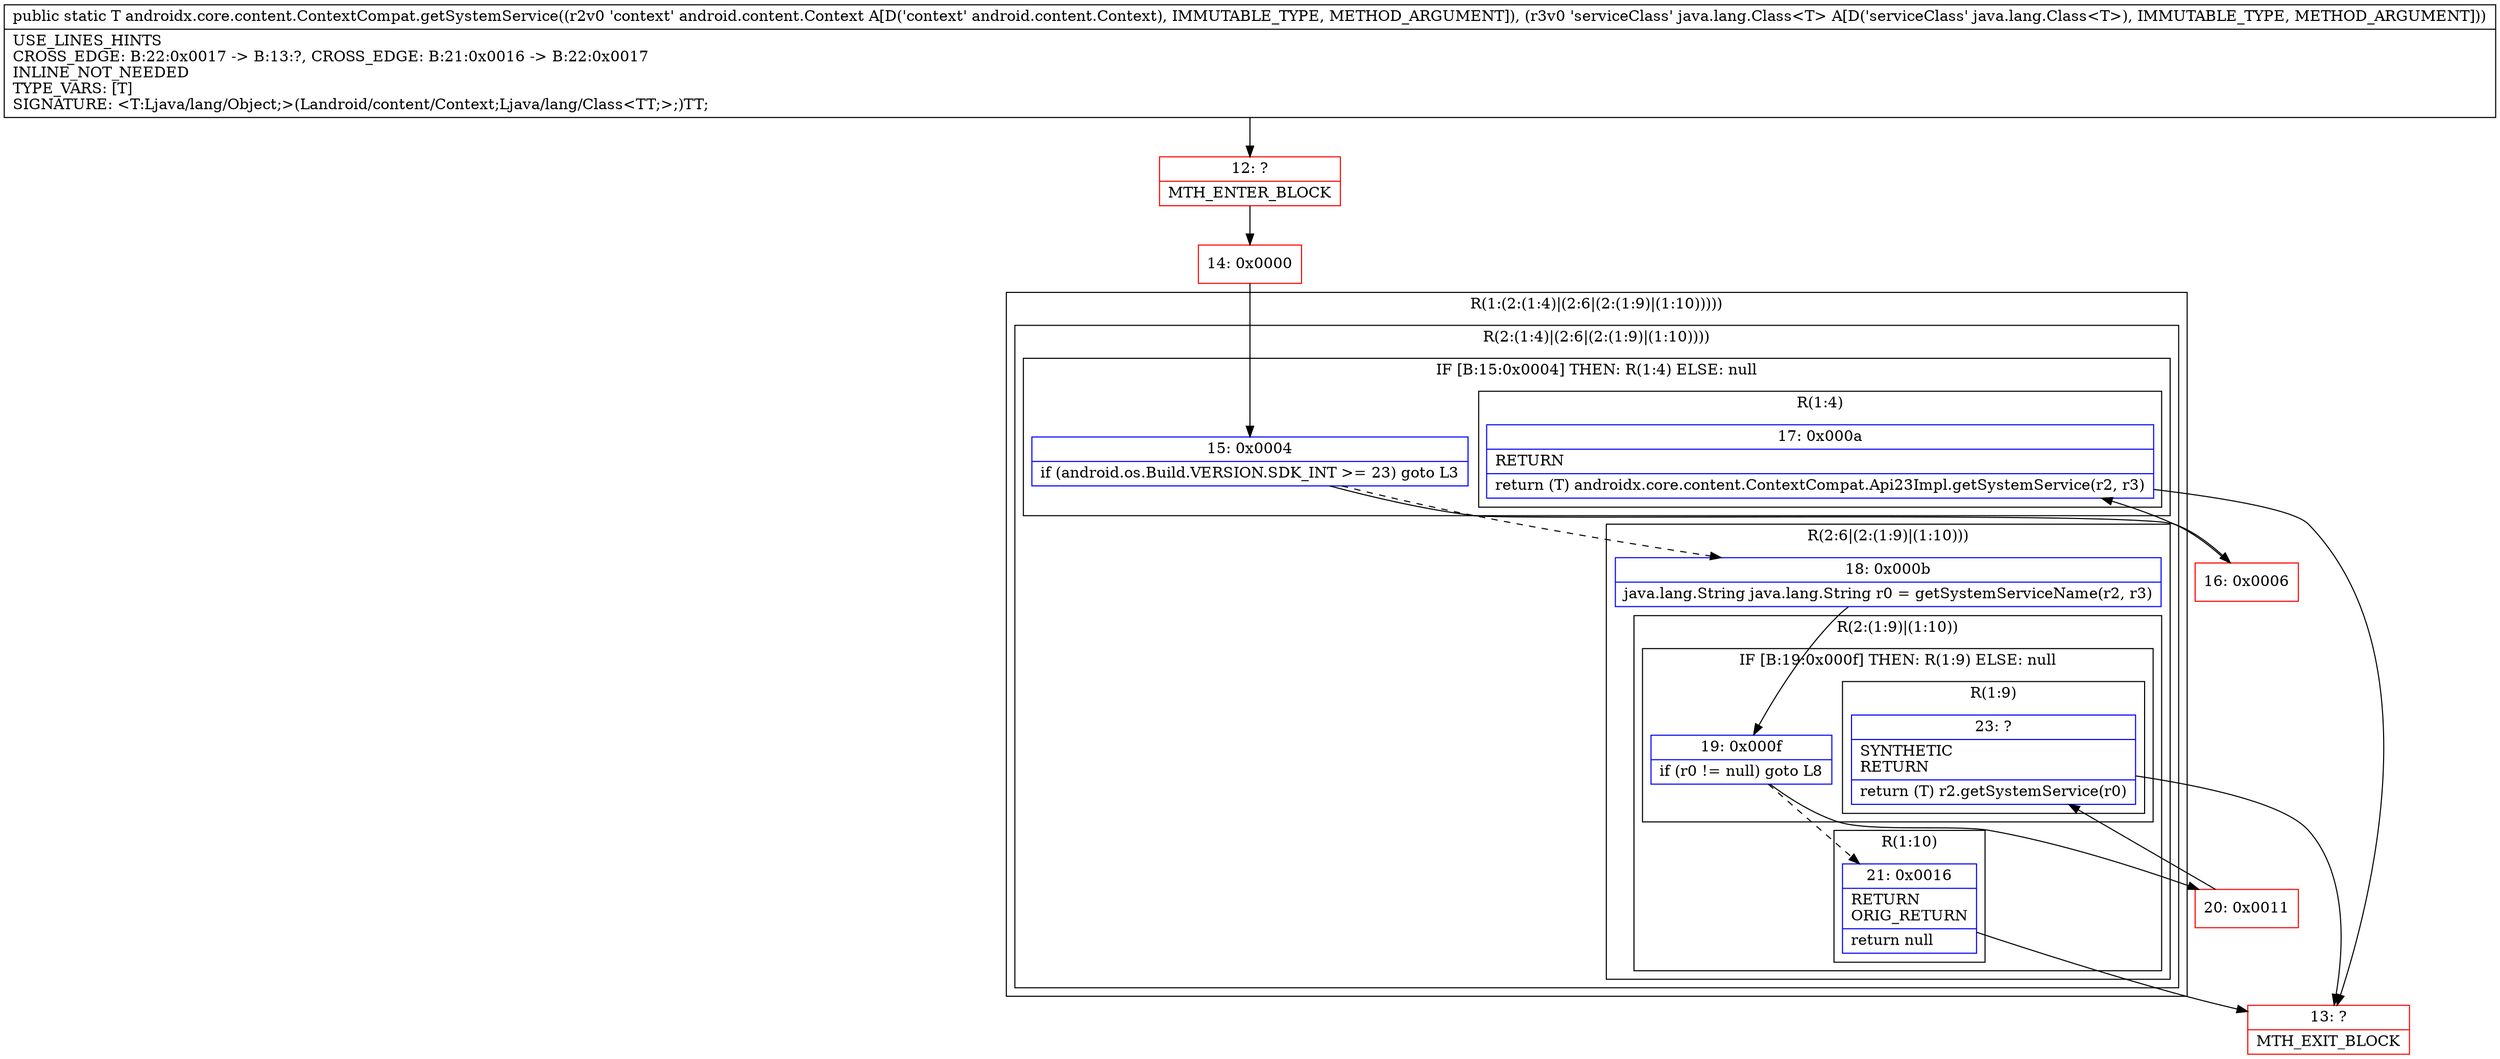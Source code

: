 digraph "CFG forandroidx.core.content.ContextCompat.getSystemService(Landroid\/content\/Context;Ljava\/lang\/Class;)Ljava\/lang\/Object;" {
subgraph cluster_Region_1848107365 {
label = "R(1:(2:(1:4)|(2:6|(2:(1:9)|(1:10)))))";
node [shape=record,color=blue];
subgraph cluster_Region_698196535 {
label = "R(2:(1:4)|(2:6|(2:(1:9)|(1:10))))";
node [shape=record,color=blue];
subgraph cluster_IfRegion_344656463 {
label = "IF [B:15:0x0004] THEN: R(1:4) ELSE: null";
node [shape=record,color=blue];
Node_15 [shape=record,label="{15\:\ 0x0004|if (android.os.Build.VERSION.SDK_INT \>= 23) goto L3\l}"];
subgraph cluster_Region_303501021 {
label = "R(1:4)";
node [shape=record,color=blue];
Node_17 [shape=record,label="{17\:\ 0x000a|RETURN\l|return (T) androidx.core.content.ContextCompat.Api23Impl.getSystemService(r2, r3)\l}"];
}
}
subgraph cluster_Region_826520468 {
label = "R(2:6|(2:(1:9)|(1:10)))";
node [shape=record,color=blue];
Node_18 [shape=record,label="{18\:\ 0x000b|java.lang.String java.lang.String r0 = getSystemServiceName(r2, r3)\l}"];
subgraph cluster_Region_1131084083 {
label = "R(2:(1:9)|(1:10))";
node [shape=record,color=blue];
subgraph cluster_IfRegion_1105523769 {
label = "IF [B:19:0x000f] THEN: R(1:9) ELSE: null";
node [shape=record,color=blue];
Node_19 [shape=record,label="{19\:\ 0x000f|if (r0 != null) goto L8\l}"];
subgraph cluster_Region_1686247263 {
label = "R(1:9)";
node [shape=record,color=blue];
Node_23 [shape=record,label="{23\:\ ?|SYNTHETIC\lRETURN\l|return (T) r2.getSystemService(r0)\l}"];
}
}
subgraph cluster_Region_128087923 {
label = "R(1:10)";
node [shape=record,color=blue];
Node_21 [shape=record,label="{21\:\ 0x0016|RETURN\lORIG_RETURN\l|return null\l}"];
}
}
}
}
}
Node_12 [shape=record,color=red,label="{12\:\ ?|MTH_ENTER_BLOCK\l}"];
Node_14 [shape=record,color=red,label="{14\:\ 0x0000}"];
Node_16 [shape=record,color=red,label="{16\:\ 0x0006}"];
Node_13 [shape=record,color=red,label="{13\:\ ?|MTH_EXIT_BLOCK\l}"];
Node_20 [shape=record,color=red,label="{20\:\ 0x0011}"];
MethodNode[shape=record,label="{public static T androidx.core.content.ContextCompat.getSystemService((r2v0 'context' android.content.Context A[D('context' android.content.Context), IMMUTABLE_TYPE, METHOD_ARGUMENT]), (r3v0 'serviceClass' java.lang.Class\<T\> A[D('serviceClass' java.lang.Class\<T\>), IMMUTABLE_TYPE, METHOD_ARGUMENT]))  | USE_LINES_HINTS\lCROSS_EDGE: B:22:0x0017 \-\> B:13:?, CROSS_EDGE: B:21:0x0016 \-\> B:22:0x0017\lINLINE_NOT_NEEDED\lTYPE_VARS: [T]\lSIGNATURE: \<T:Ljava\/lang\/Object;\>(Landroid\/content\/Context;Ljava\/lang\/Class\<TT;\>;)TT;\l}"];
MethodNode -> Node_12;Node_15 -> Node_16;
Node_15 -> Node_18[style=dashed];
Node_17 -> Node_13;
Node_18 -> Node_19;
Node_19 -> Node_20;
Node_19 -> Node_21[style=dashed];
Node_23 -> Node_13;
Node_21 -> Node_13;
Node_12 -> Node_14;
Node_14 -> Node_15;
Node_16 -> Node_17;
Node_20 -> Node_23;
}

